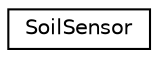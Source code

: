 digraph "Graphical Class Hierarchy"
{
 // LATEX_PDF_SIZE
  edge [fontname="Helvetica",fontsize="10",labelfontname="Helvetica",labelfontsize="10"];
  node [fontname="Helvetica",fontsize="10",shape=record];
  rankdir="LR";
  Node0 [label="SoilSensor",height=0.2,width=0.4,color="black", fillcolor="white", style="filled",URL="$classSoilSensor.html",tooltip="The SoilSensor class."];
}
